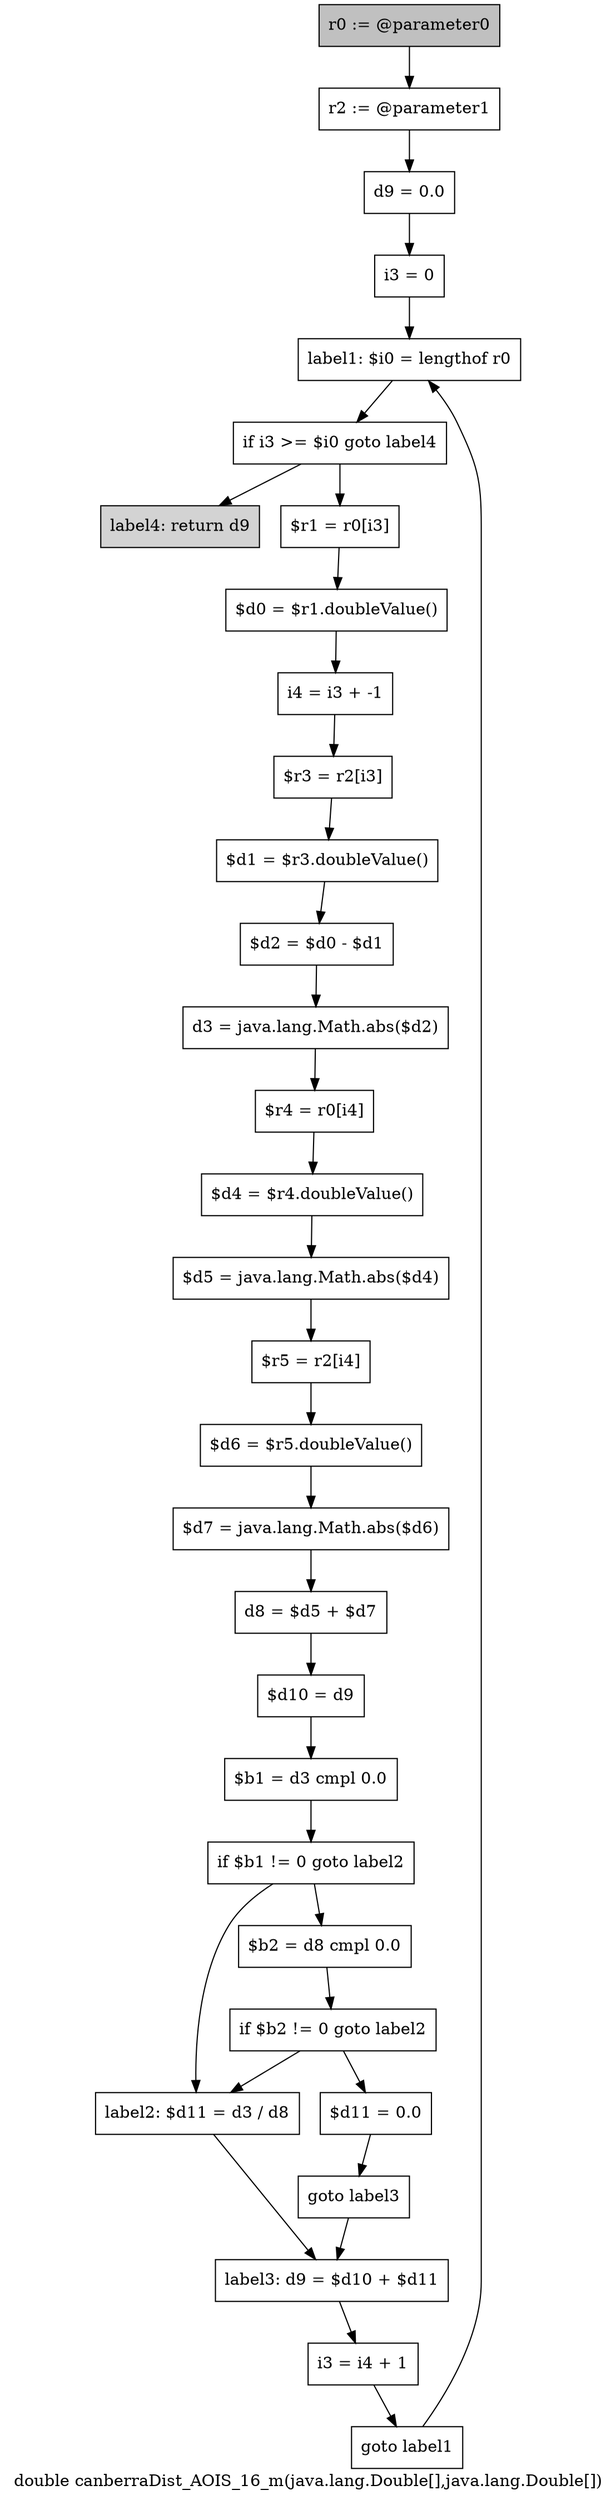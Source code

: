 digraph "double canberraDist_AOIS_16_m(java.lang.Double[],java.lang.Double[])" {
    label="double canberraDist_AOIS_16_m(java.lang.Double[],java.lang.Double[])";
    node [shape=box];
    "0" [style=filled,fillcolor=gray,label="r0 := @parameter0",];
    "1" [label="r2 := @parameter1",];
    "0"->"1";
    "2" [label="d9 = 0.0",];
    "1"->"2";
    "3" [label="i3 = 0",];
    "2"->"3";
    "4" [label="label1: $i0 = lengthof r0",];
    "3"->"4";
    "5" [label="if i3 >= $i0 goto label4",];
    "4"->"5";
    "6" [label="$r1 = r0[i3]",];
    "5"->"6";
    "31" [style=filled,fillcolor=lightgray,label="label4: return d9",];
    "5"->"31";
    "7" [label="$d0 = $r1.doubleValue()",];
    "6"->"7";
    "8" [label="i4 = i3 + -1",];
    "7"->"8";
    "9" [label="$r3 = r2[i3]",];
    "8"->"9";
    "10" [label="$d1 = $r3.doubleValue()",];
    "9"->"10";
    "11" [label="$d2 = $d0 - $d1",];
    "10"->"11";
    "12" [label="d3 = java.lang.Math.abs($d2)",];
    "11"->"12";
    "13" [label="$r4 = r0[i4]",];
    "12"->"13";
    "14" [label="$d4 = $r4.doubleValue()",];
    "13"->"14";
    "15" [label="$d5 = java.lang.Math.abs($d4)",];
    "14"->"15";
    "16" [label="$r5 = r2[i4]",];
    "15"->"16";
    "17" [label="$d6 = $r5.doubleValue()",];
    "16"->"17";
    "18" [label="$d7 = java.lang.Math.abs($d6)",];
    "17"->"18";
    "19" [label="d8 = $d5 + $d7",];
    "18"->"19";
    "20" [label="$d10 = d9",];
    "19"->"20";
    "21" [label="$b1 = d3 cmpl 0.0",];
    "20"->"21";
    "22" [label="if $b1 != 0 goto label2",];
    "21"->"22";
    "23" [label="$b2 = d8 cmpl 0.0",];
    "22"->"23";
    "27" [label="label2: $d11 = d3 / d8",];
    "22"->"27";
    "24" [label="if $b2 != 0 goto label2",];
    "23"->"24";
    "25" [label="$d11 = 0.0",];
    "24"->"25";
    "24"->"27";
    "26" [label="goto label3",];
    "25"->"26";
    "28" [label="label3: d9 = $d10 + $d11",];
    "26"->"28";
    "27"->"28";
    "29" [label="i3 = i4 + 1",];
    "28"->"29";
    "30" [label="goto label1",];
    "29"->"30";
    "30"->"4";
}
